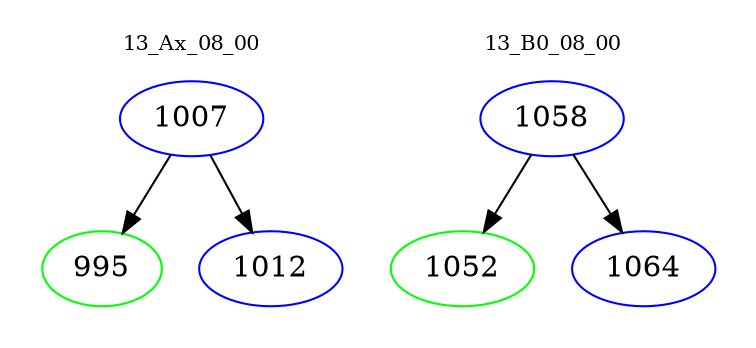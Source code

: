 digraph{
subgraph cluster_0 {
color = white
label = "13_Ax_08_00";
fontsize=10;
T0_1007 [label="1007", color="blue"]
T0_1007 -> T0_995 [color="black"]
T0_995 [label="995", color="green"]
T0_1007 -> T0_1012 [color="black"]
T0_1012 [label="1012", color="blue"]
}
subgraph cluster_1 {
color = white
label = "13_B0_08_00";
fontsize=10;
T1_1058 [label="1058", color="blue"]
T1_1058 -> T1_1052 [color="black"]
T1_1052 [label="1052", color="green"]
T1_1058 -> T1_1064 [color="black"]
T1_1064 [label="1064", color="blue"]
}
}
